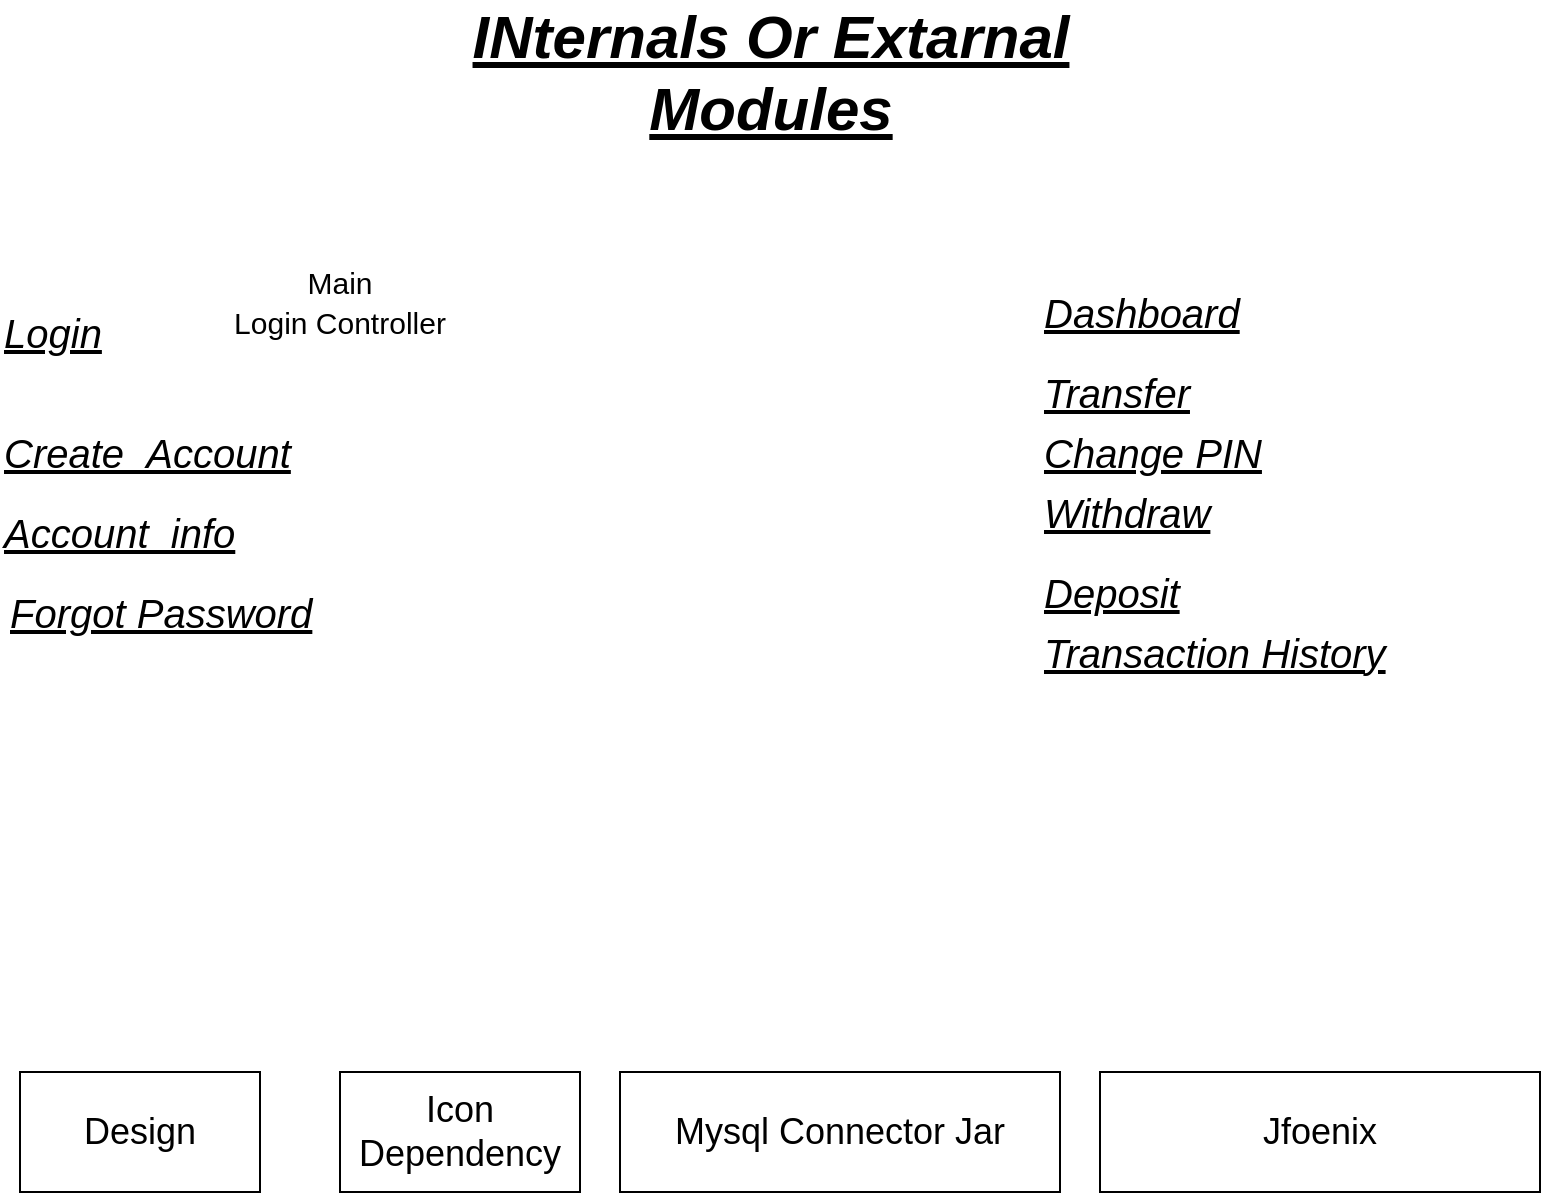 <mxfile version="14.2.7" type="github" pages="3">
  <diagram id="FY4AyKYjeqP6JOur4RlP" name="Modules">
    <mxGraphModel dx="1038" dy="1688" grid="1" gridSize="10" guides="1" tooltips="1" connect="1" arrows="1" fold="1" page="1" pageScale="1" pageWidth="850" pageHeight="1100" math="0" shadow="0">
      <root>
        <mxCell id="yMtR-0lKK_nuA-lEGf1q-0" />
        <mxCell id="yMtR-0lKK_nuA-lEGf1q-1" parent="yMtR-0lKK_nuA-lEGf1q-0" />
        <mxCell id="BqndH4RoPHpjn3X-rGJX-0" value="&lt;font style=&quot;font-size: 30px&quot;&gt;&lt;b&gt;&lt;i&gt;&lt;u&gt;INternals Or Extarnal Modules&lt;br&gt;&lt;/u&gt;&lt;/i&gt;&lt;/b&gt;&lt;/font&gt;" style="text;html=1;strokeColor=none;fillColor=none;align=center;verticalAlign=middle;whiteSpace=wrap;rounded=0;shadow=0;glass=0;" vertex="1" parent="yMtR-0lKK_nuA-lEGf1q-1">
          <mxGeometry x="223" y="-1000" width="405" height="60" as="geometry" />
        </mxCell>
        <mxCell id="W5hQnp4SYIXMdGLZ_UXA-0" value="&lt;font style=&quot;font-size: 20px&quot;&gt;&lt;i&gt;&lt;u&gt;Login&lt;/u&gt;&lt;/i&gt;&lt;/font&gt;" style="text;html=1;strokeColor=none;fillColor=none;align=left;verticalAlign=middle;whiteSpace=wrap;rounded=0;shadow=0;glass=0;" vertex="1" parent="yMtR-0lKK_nuA-lEGf1q-1">
          <mxGeometry x="40" y="-850" width="180" height="20" as="geometry" />
        </mxCell>
        <mxCell id="W5hQnp4SYIXMdGLZ_UXA-2" value="&lt;font style=&quot;font-size: 15px&quot;&gt;Main&lt;/font&gt;" style="text;html=1;strokeColor=none;fillColor=none;align=center;verticalAlign=middle;whiteSpace=wrap;rounded=0;shadow=0;glass=0;" vertex="1" parent="yMtR-0lKK_nuA-lEGf1q-1">
          <mxGeometry x="120" y="-875" width="180" height="20" as="geometry" />
        </mxCell>
        <mxCell id="W5hQnp4SYIXMdGLZ_UXA-3" value="&lt;font style=&quot;font-size: 15px&quot;&gt;Login Controller&lt;/font&gt;" style="text;html=1;strokeColor=none;fillColor=none;align=center;verticalAlign=middle;whiteSpace=wrap;rounded=0;shadow=0;glass=0;" vertex="1" parent="yMtR-0lKK_nuA-lEGf1q-1">
          <mxGeometry x="120" y="-855" width="180" height="20" as="geometry" />
        </mxCell>
        <mxCell id="W5hQnp4SYIXMdGLZ_UXA-4" value="&lt;font style=&quot;font-size: 20px&quot;&gt;&lt;i&gt;&lt;u&gt;Create_Account&lt;/u&gt;&lt;/i&gt;&lt;/font&gt;" style="text;html=1;strokeColor=none;fillColor=none;align=left;verticalAlign=middle;whiteSpace=wrap;rounded=0;shadow=0;glass=0;" vertex="1" parent="yMtR-0lKK_nuA-lEGf1q-1">
          <mxGeometry x="40" y="-790" width="180" height="20" as="geometry" />
        </mxCell>
        <mxCell id="W5hQnp4SYIXMdGLZ_UXA-5" value="&lt;font style=&quot;font-size: 20px&quot;&gt;&lt;u&gt;&lt;i&gt;Account_info&lt;/i&gt;&lt;/u&gt;&lt;/font&gt;" style="text;html=1;strokeColor=none;fillColor=none;align=left;verticalAlign=middle;whiteSpace=wrap;rounded=0;shadow=0;glass=0;" vertex="1" parent="yMtR-0lKK_nuA-lEGf1q-1">
          <mxGeometry x="40" y="-750" width="180" height="20" as="geometry" />
        </mxCell>
        <mxCell id="W5hQnp4SYIXMdGLZ_UXA-8" value="&lt;font style=&quot;font-size: 20px&quot;&gt;&lt;u&gt;&lt;i&gt;Change PIN&lt;/i&gt;&lt;/u&gt;&lt;/font&gt;" style="text;html=1;strokeColor=none;fillColor=none;align=left;verticalAlign=middle;whiteSpace=wrap;rounded=0;shadow=0;glass=0;" vertex="1" parent="yMtR-0lKK_nuA-lEGf1q-1">
          <mxGeometry x="560" y="-790" width="180" height="20" as="geometry" />
        </mxCell>
        <mxCell id="W5hQnp4SYIXMdGLZ_UXA-9" value="&lt;font style=&quot;font-size: 20px&quot;&gt;&lt;u&gt;&lt;i&gt;Forgot Password&lt;/i&gt;&lt;/u&gt;&lt;/font&gt;" style="text;html=1;strokeColor=none;fillColor=none;align=left;verticalAlign=middle;whiteSpace=wrap;rounded=0;shadow=0;glass=0;" vertex="1" parent="yMtR-0lKK_nuA-lEGf1q-1">
          <mxGeometry x="43" y="-710" width="180" height="20" as="geometry" />
        </mxCell>
        <mxCell id="W5hQnp4SYIXMdGLZ_UXA-10" value="&lt;font style=&quot;font-size: 20px&quot;&gt;&lt;u&gt;&lt;i&gt;Dashboard&lt;/i&gt;&lt;/u&gt;&lt;/font&gt;" style="text;html=1;strokeColor=none;fillColor=none;align=left;verticalAlign=middle;whiteSpace=wrap;rounded=0;shadow=0;glass=0;" vertex="1" parent="yMtR-0lKK_nuA-lEGf1q-1">
          <mxGeometry x="560" y="-860" width="180" height="20" as="geometry" />
        </mxCell>
        <mxCell id="W5hQnp4SYIXMdGLZ_UXA-11" value="&lt;font style=&quot;font-size: 20px&quot;&gt;&lt;u&gt;&lt;i&gt;Transfer&lt;/i&gt;&lt;/u&gt;&lt;/font&gt;" style="text;html=1;strokeColor=none;fillColor=none;align=left;verticalAlign=middle;whiteSpace=wrap;rounded=0;shadow=0;glass=0;" vertex="1" parent="yMtR-0lKK_nuA-lEGf1q-1">
          <mxGeometry x="560" y="-820" width="180" height="20" as="geometry" />
        </mxCell>
        <mxCell id="W5hQnp4SYIXMdGLZ_UXA-12" value="&lt;font style=&quot;font-size: 20px&quot;&gt;&lt;u&gt;&lt;i&gt;Withdraw&lt;/i&gt;&lt;/u&gt;&lt;/font&gt;" style="text;html=1;strokeColor=none;fillColor=none;align=left;verticalAlign=middle;whiteSpace=wrap;rounded=0;shadow=0;glass=0;" vertex="1" parent="yMtR-0lKK_nuA-lEGf1q-1">
          <mxGeometry x="560" y="-760" width="180" height="20" as="geometry" />
        </mxCell>
        <mxCell id="W5hQnp4SYIXMdGLZ_UXA-13" value="&lt;span style=&quot;font-size: 20px&quot;&gt;&lt;i&gt;&lt;u&gt;Deposit&lt;/u&gt;&lt;/i&gt;&lt;/span&gt;" style="text;html=1;strokeColor=none;fillColor=none;align=left;verticalAlign=middle;whiteSpace=wrap;rounded=0;shadow=0;glass=0;" vertex="1" parent="yMtR-0lKK_nuA-lEGf1q-1">
          <mxGeometry x="560" y="-720" width="180" height="20" as="geometry" />
        </mxCell>
        <mxCell id="W5hQnp4SYIXMdGLZ_UXA-14" value="&lt;span style=&quot;font-size: 20px&quot;&gt;&lt;i&gt;&lt;u&gt;Transaction History&lt;/u&gt;&lt;/i&gt;&lt;/span&gt;" style="text;html=1;strokeColor=none;fillColor=none;align=left;verticalAlign=middle;whiteSpace=wrap;rounded=0;shadow=0;glass=0;" vertex="1" parent="yMtR-0lKK_nuA-lEGf1q-1">
          <mxGeometry x="560" y="-690" width="180" height="20" as="geometry" />
        </mxCell>
        <mxCell id="W5hQnp4SYIXMdGLZ_UXA-19" value="&lt;font style=&quot;font-size: 18px&quot;&gt;Design&lt;/font&gt;" style="whiteSpace=wrap;html=1;shadow=0;glass=0;" vertex="1" parent="yMtR-0lKK_nuA-lEGf1q-1">
          <mxGeometry x="50" y="-470" width="120" height="60" as="geometry" />
        </mxCell>
        <mxCell id="W5hQnp4SYIXMdGLZ_UXA-20" value="&lt;span style=&quot;font-size: 18px&quot;&gt;Icon Dependency&lt;/span&gt;" style="whiteSpace=wrap;html=1;shadow=0;glass=0;" vertex="1" parent="yMtR-0lKK_nuA-lEGf1q-1">
          <mxGeometry x="210" y="-470" width="120" height="60" as="geometry" />
        </mxCell>
        <mxCell id="W5hQnp4SYIXMdGLZ_UXA-21" value="&lt;span style=&quot;font-size: 18px&quot;&gt;Mysql Connector Jar&lt;/span&gt;" style="whiteSpace=wrap;html=1;shadow=0;glass=0;" vertex="1" parent="yMtR-0lKK_nuA-lEGf1q-1">
          <mxGeometry x="350" y="-470" width="220" height="60" as="geometry" />
        </mxCell>
        <mxCell id="W5hQnp4SYIXMdGLZ_UXA-22" value="&lt;span style=&quot;font-size: 18px&quot;&gt;Jfoenix&lt;/span&gt;" style="whiteSpace=wrap;html=1;shadow=0;glass=0;" vertex="1" parent="yMtR-0lKK_nuA-lEGf1q-1">
          <mxGeometry x="590" y="-470" width="220" height="60" as="geometry" />
        </mxCell>
      </root>
    </mxGraphModel>
  </diagram>
  <diagram id="foXiLQ0Hu5L10Me9TeH2" name="Features">
    <mxGraphModel dx="1038" dy="1688" grid="1" gridSize="10" guides="1" tooltips="1" connect="1" arrows="1" fold="1" page="1" pageScale="1" pageWidth="850" pageHeight="1100" math="0" shadow="0">
      <root>
        <mxCell id="MCWdgLO1iPXOzNI1tE2P-0" />
        <mxCell id="MCWdgLO1iPXOzNI1tE2P-1" parent="MCWdgLO1iPXOzNI1tE2P-0" />
        <mxCell id="MCWdgLO1iPXOzNI1tE2P-2" value="&lt;font style=&quot;font-size: 20px&quot;&gt;Login&lt;/font&gt;" style="rounded=1;whiteSpace=wrap;html=1;shadow=0;glass=0;fillColor=none;gradientColor=#ffffff;" vertex="1" parent="MCWdgLO1iPXOzNI1tE2P-1">
          <mxGeometry x="40" y="200" width="200" height="30" as="geometry" />
        </mxCell>
        <mxCell id="MCWdgLO1iPXOzNI1tE2P-3" value="&lt;font style=&quot;font-size: 20px&quot;&gt;Logout&lt;/font&gt;" style="rounded=1;whiteSpace=wrap;html=1;shadow=0;glass=0;fillColor=none;gradientColor=#ffffff;" vertex="1" parent="MCWdgLO1iPXOzNI1tE2P-1">
          <mxGeometry x="330" y="200" width="200" height="30" as="geometry" />
        </mxCell>
        <mxCell id="MCWdgLO1iPXOzNI1tE2P-23" value="" style="edgeStyle=orthogonalEdgeStyle;rounded=0;orthogonalLoop=1;jettySize=auto;html=1;strokeColor=#FF0000;" edge="1" parent="MCWdgLO1iPXOzNI1tE2P-1" source="MCWdgLO1iPXOzNI1tE2P-4" target="MCWdgLO1iPXOzNI1tE2P-20">
          <mxGeometry relative="1" as="geometry" />
        </mxCell>
        <mxCell id="MCWdgLO1iPXOzNI1tE2P-4" value="&lt;font style=&quot;font-size: 20px&quot;&gt;&lt;b&gt;Input Validation&lt;/b&gt;&lt;/font&gt;" style="rounded=1;whiteSpace=wrap;html=1;shadow=0;glass=0;fillColor=none;gradientColor=#ffffff;" vertex="1" parent="MCWdgLO1iPXOzNI1tE2P-1">
          <mxGeometry x="280" y="390" width="320" height="50" as="geometry" />
        </mxCell>
        <mxCell id="MCWdgLO1iPXOzNI1tE2P-5" value="&lt;font style=&quot;font-size: 20px&quot;&gt;&lt;i&gt;&lt;b&gt;Image Upload&lt;/b&gt;&lt;/i&gt;&lt;/font&gt;" style="rounded=1;whiteSpace=wrap;html=1;shadow=0;glass=0;fillColor=none;gradientColor=#ffffff;" vertex="1" parent="MCWdgLO1iPXOzNI1tE2P-1">
          <mxGeometry x="280" y="510" width="320" height="60" as="geometry" />
        </mxCell>
        <mxCell id="MCWdgLO1iPXOzNI1tE2P-14" value="" style="edgeStyle=orthogonalEdgeStyle;rounded=0;orthogonalLoop=1;jettySize=auto;html=1;" edge="1" parent="MCWdgLO1iPXOzNI1tE2P-1" source="MCWdgLO1iPXOzNI1tE2P-6" target="MCWdgLO1iPXOzNI1tE2P-13">
          <mxGeometry relative="1" as="geometry" />
        </mxCell>
        <mxCell id="MCWdgLO1iPXOzNI1tE2P-6" value="&lt;span style=&quot;font-size: 20px&quot;&gt;&lt;b&gt;Account No. Auto Generated&lt;/b&gt;&lt;br&gt;&lt;/span&gt;" style="rounded=1;whiteSpace=wrap;html=1;shadow=0;glass=0;fillColor=none;gradientColor=#ffffff;" vertex="1" parent="MCWdgLO1iPXOzNI1tE2P-1">
          <mxGeometry x="280" y="330" width="320" height="50" as="geometry" />
        </mxCell>
        <mxCell id="MCWdgLO1iPXOzNI1tE2P-7" value="&lt;font style=&quot;font-size: 20px&quot;&gt;Password Recovery&lt;/font&gt;" style="rounded=1;whiteSpace=wrap;html=1;shadow=0;glass=0;fillColor=none;gradientColor=#ffffff;" vertex="1" parent="MCWdgLO1iPXOzNI1tE2P-1">
          <mxGeometry x="40" y="240" width="200" height="30" as="geometry" />
        </mxCell>
        <mxCell id="MCWdgLO1iPXOzNI1tE2P-8" value="&lt;font style=&quot;font-size: 20px&quot;&gt;PIN Change&lt;/font&gt;" style="rounded=1;whiteSpace=wrap;html=1;shadow=0;glass=0;fillColor=none;gradientColor=#ffffff;" vertex="1" parent="MCWdgLO1iPXOzNI1tE2P-1">
          <mxGeometry x="330" y="240" width="200" height="30" as="geometry" />
        </mxCell>
        <mxCell id="MCWdgLO1iPXOzNI1tE2P-10" value="&lt;font style=&quot;font-size: 20px&quot;&gt;Create New Account&lt;br&gt;&lt;/font&gt;" style="rounded=1;whiteSpace=wrap;html=1;shadow=0;glass=0;fillColor=none;" vertex="1" parent="MCWdgLO1iPXOzNI1tE2P-1">
          <mxGeometry x="40" y="320" width="210" height="260" as="geometry" />
        </mxCell>
        <mxCell id="MCWdgLO1iPXOzNI1tE2P-12" value="&lt;font style=&quot;font-size: 20px&quot;&gt;&lt;i&gt;&lt;b&gt;Date Picker&lt;/b&gt;&lt;/i&gt;&lt;/font&gt;" style="rounded=1;whiteSpace=wrap;html=1;shadow=0;glass=0;fillColor=none;gradientColor=#ffffff;" vertex="1" parent="MCWdgLO1iPXOzNI1tE2P-1">
          <mxGeometry x="280" y="450" width="320" height="50" as="geometry" />
        </mxCell>
        <mxCell id="MCWdgLO1iPXOzNI1tE2P-13" value="&lt;font style=&quot;font-size: 15px&quot;&gt;Duplicate Account&lt;/font&gt;" style="shape=parallelogram;perimeter=parallelogramPerimeter;whiteSpace=wrap;html=1;fixedSize=1;rounded=1;shadow=0;fillColor=none;gradientColor=#ffffff;glass=0;" vertex="1" parent="MCWdgLO1iPXOzNI1tE2P-1">
          <mxGeometry x="660" y="325" width="160" height="60" as="geometry" />
        </mxCell>
        <mxCell id="MCWdgLO1iPXOzNI1tE2P-17" value="" style="endArrow=none;html=1;strokeColor=#FF0000;" edge="1" parent="MCWdgLO1iPXOzNI1tE2P-1">
          <mxGeometry width="50" height="50" relative="1" as="geometry">
            <mxPoint x="690" y="410" as="sourcePoint" />
            <mxPoint x="810" y="290" as="targetPoint" />
          </mxGeometry>
        </mxCell>
        <mxCell id="MCWdgLO1iPXOzNI1tE2P-18" value="" style="endArrow=none;html=1;strokeColor=#FF0000;" edge="1" parent="MCWdgLO1iPXOzNI1tE2P-1">
          <mxGeometry width="50" height="50" relative="1" as="geometry">
            <mxPoint x="675" y="300" as="sourcePoint" />
            <mxPoint x="805" y="390" as="targetPoint" />
          </mxGeometry>
        </mxCell>
        <mxCell id="MCWdgLO1iPXOzNI1tE2P-20" value="&lt;font style=&quot;font-size: 15px&quot;&gt;Invalid Input&lt;br&gt;&lt;/font&gt;" style="shape=parallelogram;perimeter=parallelogramPerimeter;whiteSpace=wrap;html=1;fixedSize=1;rounded=1;shadow=0;fillColor=none;gradientColor=#ffffff;glass=0;" vertex="1" parent="MCWdgLO1iPXOzNI1tE2P-1">
          <mxGeometry x="650" y="415" width="160" height="25" as="geometry" />
        </mxCell>
        <mxCell id="MCWdgLO1iPXOzNI1tE2P-21" value="" style="endArrow=none;html=1;strokeColor=#FF0000;" edge="1" parent="MCWdgLO1iPXOzNI1tE2P-1">
          <mxGeometry width="50" height="50" relative="1" as="geometry">
            <mxPoint x="720" y="410" as="sourcePoint" />
            <mxPoint x="770" y="450" as="targetPoint" />
          </mxGeometry>
        </mxCell>
        <mxCell id="MCWdgLO1iPXOzNI1tE2P-22" value="" style="endArrow=none;html=1;strokeColor=#FF0000;" edge="1" parent="MCWdgLO1iPXOzNI1tE2P-1">
          <mxGeometry width="50" height="50" relative="1" as="geometry">
            <mxPoint x="700" y="450" as="sourcePoint" />
            <mxPoint x="770" y="400" as="targetPoint" />
          </mxGeometry>
        </mxCell>
        <mxCell id="MCWdgLO1iPXOzNI1tE2P-24" value="&lt;font style=&quot;font-size: 30px&quot;&gt;&lt;b&gt;&lt;i&gt;&lt;u&gt;Authentication&lt;/u&gt;&lt;/i&gt;&lt;/b&gt;&lt;/font&gt;" style="text;html=1;strokeColor=none;fillColor=none;align=center;verticalAlign=middle;whiteSpace=wrap;rounded=0;shadow=0;glass=0;" vertex="1" parent="MCWdgLO1iPXOzNI1tE2P-1">
          <mxGeometry x="300" y="100" width="250" height="20" as="geometry" />
        </mxCell>
        <mxCell id="MCWdgLO1iPXOzNI1tE2P-25" value="&lt;font style=&quot;font-size: 30px&quot;&gt;&lt;b&gt;&lt;i&gt;&lt;u&gt;Window Style&lt;/u&gt;&lt;/i&gt;&lt;/b&gt;&lt;/font&gt;" style="text;html=1;strokeColor=none;fillColor=none;align=center;verticalAlign=middle;whiteSpace=wrap;rounded=0;shadow=0;glass=0;" vertex="1" parent="MCWdgLO1iPXOzNI1tE2P-1">
          <mxGeometry x="300" y="-1070" width="250" height="20" as="geometry" />
        </mxCell>
        <mxCell id="MCWdgLO1iPXOzNI1tE2P-26" value="" style="rounded=0;whiteSpace=wrap;html=1;shadow=0;glass=0;fillColor=none;gradientColor=#ffffff;" vertex="1" parent="MCWdgLO1iPXOzNI1tE2P-1">
          <mxGeometry x="40" y="-990" width="770" height="480" as="geometry" />
        </mxCell>
        <mxCell id="MCWdgLO1iPXOzNI1tE2P-27" value="" style="rounded=0;whiteSpace=wrap;html=1;shadow=0;glass=0;fillColor=none;gradientColor=#ffffff;" vertex="1" parent="MCWdgLO1iPXOzNI1tE2P-1">
          <mxGeometry x="40" y="-990" width="770" height="50" as="geometry" />
        </mxCell>
        <mxCell id="MCWdgLO1iPXOzNI1tE2P-34" value="" style="endArrow=none;html=1;strokeColor=#FF0000;strokeWidth=3;" edge="1" parent="MCWdgLO1iPXOzNI1tE2P-1">
          <mxGeometry width="50" height="50" relative="1" as="geometry">
            <mxPoint x="710" y="-965.5" as="sourcePoint" />
            <mxPoint x="740" y="-965.5" as="targetPoint" />
          </mxGeometry>
        </mxCell>
        <mxCell id="MCWdgLO1iPXOzNI1tE2P-35" value="&lt;font style=&quot;font-size: 20px&quot;&gt;Hover Effect&lt;/font&gt;" style="rounded=1;whiteSpace=wrap;html=1;shadow=0;glass=0;fillColor=none;gradientColor=#ffffff;" vertex="1" parent="MCWdgLO1iPXOzNI1tE2P-1">
          <mxGeometry x="425" y="-920" width="260" height="50" as="geometry" />
        </mxCell>
        <mxCell id="MCWdgLO1iPXOzNI1tE2P-36" value="&lt;font style=&quot;font-size: 20px&quot;&gt;Button Styling&lt;/font&gt;" style="rounded=1;whiteSpace=wrap;html=1;shadow=0;glass=0;fillColor=none;gradientColor=#ffffff;" vertex="1" parent="MCWdgLO1iPXOzNI1tE2P-1">
          <mxGeometry x="425" y="-840" width="260" height="50" as="geometry" />
        </mxCell>
        <mxCell id="MCWdgLO1iPXOzNI1tE2P-37" value="&lt;span style=&quot;font-size: 20px&quot;&gt;Hand Cursor&lt;br&gt;Applied where Clickable&lt;br&gt;&lt;/span&gt;" style="rounded=1;whiteSpace=wrap;html=1;shadow=0;glass=0;fillColor=none;gradientColor=#ffffff;" vertex="1" parent="MCWdgLO1iPXOzNI1tE2P-1">
          <mxGeometry x="425" y="-760" width="260" height="70" as="geometry" />
        </mxCell>
        <mxCell id="MCWdgLO1iPXOzNI1tE2P-45" value="" style="edgeStyle=orthogonalEdgeStyle;rounded=0;orthogonalLoop=1;jettySize=auto;html=1;strokeColor=#FF0000;strokeWidth=1;entryX=0;entryY=0.25;entryDx=0;entryDy=0;" edge="1" parent="MCWdgLO1iPXOzNI1tE2P-1" source="MCWdgLO1iPXOzNI1tE2P-38" target="MCWdgLO1iPXOzNI1tE2P-35">
          <mxGeometry relative="1" as="geometry">
            <Array as="points">
              <mxPoint x="220" y="-890" />
              <mxPoint x="400" y="-890" />
              <mxPoint x="400" y="-907" />
            </Array>
          </mxGeometry>
        </mxCell>
        <mxCell id="MCWdgLO1iPXOzNI1tE2P-47" value="" style="edgeStyle=orthogonalEdgeStyle;rounded=0;orthogonalLoop=1;jettySize=auto;html=1;strokeColor=#FF0000;strokeWidth=1;entryX=0;entryY=0.5;entryDx=0;entryDy=0;" edge="1" parent="MCWdgLO1iPXOzNI1tE2P-1" source="MCWdgLO1iPXOzNI1tE2P-38" target="MCWdgLO1iPXOzNI1tE2P-37">
          <mxGeometry relative="1" as="geometry">
            <Array as="points">
              <mxPoint x="220" y="-725" />
            </Array>
          </mxGeometry>
        </mxCell>
        <mxCell id="MCWdgLO1iPXOzNI1tE2P-48" value="" style="edgeStyle=orthogonalEdgeStyle;rounded=0;orthogonalLoop=1;jettySize=auto;html=1;strokeColor=#FF0000;strokeWidth=1;" edge="1" parent="MCWdgLO1iPXOzNI1tE2P-1" source="MCWdgLO1iPXOzNI1tE2P-38" target="MCWdgLO1iPXOzNI1tE2P-36">
          <mxGeometry relative="1" as="geometry" />
        </mxCell>
        <mxCell id="MCWdgLO1iPXOzNI1tE2P-38" value="&lt;span style=&quot;font-size: 20px&quot;&gt;Micro Interactions&lt;br&gt;&lt;/span&gt;" style="rounded=1;whiteSpace=wrap;html=1;shadow=0;glass=0;fillColor=none;gradientColor=#ffffff;" vertex="1" parent="MCWdgLO1iPXOzNI1tE2P-1">
          <mxGeometry x="90" y="-840" width="260" height="70" as="geometry" />
        </mxCell>
        <mxCell id="MCWdgLO1iPXOzNI1tE2P-50" value="&lt;span style=&quot;font-size: 20px&quot;&gt;User Interactive Icons&lt;br&gt;&lt;/span&gt;" style="rounded=1;whiteSpace=wrap;html=1;shadow=0;glass=0;fillColor=#b1ddf0;strokeColor=#10739e;" vertex="1" parent="MCWdgLO1iPXOzNI1tE2P-1">
          <mxGeometry x="425" y="-670" width="260" height="70" as="geometry" />
        </mxCell>
        <mxCell id="MCWdgLO1iPXOzNI1tE2P-51" value="" style="endArrow=none;html=1;strokeWidth=3;strokeColor=#FF0000;" edge="1" parent="MCWdgLO1iPXOzNI1tE2P-1">
          <mxGeometry width="50" height="50" relative="1" as="geometry">
            <mxPoint x="760" y="-955" as="sourcePoint" />
            <mxPoint x="780" y="-975" as="targetPoint" />
          </mxGeometry>
        </mxCell>
        <mxCell id="MCWdgLO1iPXOzNI1tE2P-52" value="" style="endArrow=none;html=1;strokeWidth=3;strokeColor=#FF0000;" edge="1" parent="MCWdgLO1iPXOzNI1tE2P-1">
          <mxGeometry width="50" height="50" relative="1" as="geometry">
            <mxPoint x="760" y="-975" as="sourcePoint" />
            <mxPoint x="780" y="-955" as="targetPoint" />
          </mxGeometry>
        </mxCell>
      </root>
    </mxGraphModel>
  </diagram>
  <diagram id="ae22o531-B_NpIBhE5pf" name="Auth">
    <mxGraphModel dx="1038" dy="540" grid="1" gridSize="10" guides="1" tooltips="1" connect="1" arrows="1" fold="1" page="1" pageScale="1" pageWidth="850" pageHeight="1100" math="0" shadow="0">
      <root>
        <mxCell id="0" />
        <mxCell id="1" parent="0" />
        <mxCell id="Li3oyaO3AYFAAMPyQhSw-8" value="" style="rounded=0;whiteSpace=wrap;html=1;shadow=0;glass=0;fillColor=none;" parent="1" vertex="1">
          <mxGeometry x="440" width="410" height="700" as="geometry" />
        </mxCell>
        <mxCell id="Li3oyaO3AYFAAMPyQhSw-9" value="" style="rounded=0;whiteSpace=wrap;html=1;shadow=0;glass=0;fillColor=none;" parent="1" vertex="1">
          <mxGeometry width="400" height="320" as="geometry" />
        </mxCell>
        <mxCell id="Li3oyaO3AYFAAMPyQhSw-10" value="Account No." style="rounded=1;whiteSpace=wrap;html=1;shadow=0;glass=0;fillColor=none;gradientColor=#ffffff;align=left;" parent="1" vertex="1">
          <mxGeometry x="40" y="40" width="320" height="40" as="geometry" />
        </mxCell>
        <mxCell id="Li3oyaO3AYFAAMPyQhSw-11" value="PIN" style="rounded=1;whiteSpace=wrap;html=1;shadow=0;glass=0;fillColor=none;gradientColor=#ffffff;align=left;" parent="1" vertex="1">
          <mxGeometry x="40" y="90" width="320" height="40" as="geometry" />
        </mxCell>
        <mxCell id="Li3oyaO3AYFAAMPyQhSw-12" value="Login" style="rounded=1;whiteSpace=wrap;html=1;shadow=0;glass=0;fillColor=none;" parent="1" vertex="1">
          <mxGeometry x="120" y="190" width="160" height="40" as="geometry" />
        </mxCell>
        <mxCell id="Li3oyaO3AYFAAMPyQhSw-13" value="Create Account" style="rounded=1;whiteSpace=wrap;html=1;shadow=0;glass=0;fillColor=#dae8fc;strokeColor=#6c8ebf;gradientColor=#7ea6e0;" parent="1" vertex="1">
          <mxGeometry x="120" y="240" width="160" height="40" as="geometry" />
        </mxCell>
        <mxCell id="Li3oyaO3AYFAAMPyQhSw-14" value="&lt;b&gt;Forgot Password?&lt;/b&gt;" style="text;html=1;strokeColor=none;fillColor=none;align=center;verticalAlign=middle;whiteSpace=wrap;rounded=0;shadow=0;glass=0;" parent="1" vertex="1">
          <mxGeometry x="250" y="150" width="110" height="20" as="geometry" />
        </mxCell>
        <mxCell id="Li3oyaO3AYFAAMPyQhSw-15" value="&lt;font style=&quot;font-size: 20px&quot; color=&quot;#7f00ff&quot;&gt;516511&lt;/font&gt;" style="rounded=1;whiteSpace=wrap;html=1;shadow=0;glass=0;fillColor=none;gradientColor=#ffffff;align=left;" parent="1" vertex="1">
          <mxGeometry x="480" y="100" width="320" height="40" as="geometry" />
        </mxCell>
        <mxCell id="Li3oyaO3AYFAAMPyQhSw-16" value="&lt;font style=&quot;font-size: 30px&quot;&gt;Register&lt;/font&gt;" style="text;html=1;strokeColor=none;fillColor=none;align=center;verticalAlign=middle;whiteSpace=wrap;rounded=0;shadow=0;glass=0;" parent="1" vertex="1">
          <mxGeometry x="575" y="40" width="130" height="20" as="geometry" />
        </mxCell>
        <mxCell id="Li3oyaO3AYFAAMPyQhSw-17" value="password" style="rounded=1;whiteSpace=wrap;html=1;shadow=0;glass=0;fillColor=none;gradientColor=#ffffff;align=left;" parent="1" vertex="1">
          <mxGeometry x="480" y="150" width="320" height="40" as="geometry" />
        </mxCell>
        <mxCell id="Li3oyaO3AYFAAMPyQhSw-18" value="Date of Birth" style="rounded=1;whiteSpace=wrap;html=1;shadow=0;glass=0;fillColor=none;gradientColor=#ffffff;align=left;" parent="1" vertex="1">
          <mxGeometry x="480" y="200" width="320" height="40" as="geometry" />
        </mxCell>
        <mxCell id="Li3oyaO3AYFAAMPyQhSw-19" value="Security Questions" style="rounded=1;whiteSpace=wrap;html=1;shadow=0;glass=0;fillColor=none;gradientColor=#ffffff;align=left;" parent="1" vertex="1">
          <mxGeometry x="480" y="250" width="320" height="40" as="geometry" />
        </mxCell>
        <mxCell id="Li3oyaO3AYFAAMPyQhSw-23" value="" style="endArrow=classic;html=1;exitX=0.437;exitY=1;exitDx=0;exitDy=0;exitPerimeter=0;entryX=-0.009;entryY=0.673;entryDx=0;entryDy=0;entryPerimeter=0;" parent="1" source="Li3oyaO3AYFAAMPyQhSw-9" target="Li3oyaO3AYFAAMPyQhSw-8" edge="1">
          <mxGeometry width="50" height="50" relative="1" as="geometry">
            <mxPoint x="400" y="440" as="sourcePoint" />
            <mxPoint x="430" y="480" as="targetPoint" />
            <Array as="points">
              <mxPoint x="175" y="470" />
            </Array>
          </mxGeometry>
        </mxCell>
        <mxCell id="Li3oyaO3AYFAAMPyQhSw-24" value="xyz" style="rounded=1;whiteSpace=wrap;html=1;shadow=0;glass=0;fillColor=none;gradientColor=#ffffff;align=left;" parent="1" vertex="1">
          <mxGeometry x="480" y="300" width="320" height="40" as="geometry" />
        </mxCell>
        <mxCell id="Li3oyaO3AYFAAMPyQhSw-25" value="xyz" style="rounded=1;whiteSpace=wrap;html=1;shadow=0;glass=0;fillColor=none;gradientColor=#ffffff;align=left;" parent="1" vertex="1">
          <mxGeometry x="480" y="350" width="320" height="40" as="geometry" />
        </mxCell>
        <mxCell id="Li3oyaO3AYFAAMPyQhSw-26" value="xyz" style="rounded=1;whiteSpace=wrap;html=1;shadow=0;glass=0;fillColor=none;gradientColor=#ffffff;align=left;" parent="1" vertex="1">
          <mxGeometry x="480" y="400" width="320" height="40" as="geometry" />
        </mxCell>
        <mxCell id="Li3oyaO3AYFAAMPyQhSw-27" value="xyz" style="rounded=1;whiteSpace=wrap;html=1;shadow=0;glass=0;fillColor=none;gradientColor=#ffffff;align=left;" parent="1" vertex="1">
          <mxGeometry x="480" y="450" width="320" height="40" as="geometry" />
        </mxCell>
        <mxCell id="Li3oyaO3AYFAAMPyQhSw-28" value="xyz" style="rounded=1;whiteSpace=wrap;html=1;shadow=0;glass=0;fillColor=none;gradientColor=#ffffff;align=left;" parent="1" vertex="1">
          <mxGeometry x="480" y="500" width="320" height="40" as="geometry" />
        </mxCell>
        <mxCell id="Li3oyaO3AYFAAMPyQhSw-29" value="&lt;font style=&quot;font-size: 20px&quot;&gt;Create Account&lt;/font&gt;" style="rounded=1;whiteSpace=wrap;html=1;shadow=0;glass=0;fillColor=none;gradientColor=#ffffff;align=center;" parent="1" vertex="1">
          <mxGeometry x="560" y="620" width="160" height="40" as="geometry" />
        </mxCell>
        <mxCell id="Li3oyaO3AYFAAMPyQhSw-30" value="" style="rounded=0;whiteSpace=wrap;html=1;shadow=0;glass=0;fillColor=none;" parent="1" vertex="1">
          <mxGeometry y="550" width="400" height="370" as="geometry" />
        </mxCell>
        <mxCell id="Li3oyaO3AYFAAMPyQhSw-34" value="Account No." style="rounded=1;whiteSpace=wrap;html=1;shadow=0;glass=0;fillColor=none;gradientColor=#ffffff;align=left;" parent="1" vertex="1">
          <mxGeometry x="40" y="640" width="320" height="40" as="geometry" />
        </mxCell>
        <mxCell id="Li3oyaO3AYFAAMPyQhSw-35" value="Security Question" style="rounded=1;whiteSpace=wrap;html=1;shadow=0;glass=0;fillColor=none;gradientColor=#ffffff;align=left;" parent="1" vertex="1">
          <mxGeometry x="40" y="700" width="320" height="40" as="geometry" />
        </mxCell>
        <mxCell id="Li3oyaO3AYFAAMPyQhSw-36" value="Answer" style="rounded=1;whiteSpace=wrap;html=1;shadow=0;glass=0;fillColor=none;gradientColor=#ffffff;align=left;" parent="1" vertex="1">
          <mxGeometry x="40" y="760" width="320" height="40" as="geometry" />
        </mxCell>
        <mxCell id="Li3oyaO3AYFAAMPyQhSw-37" value="&lt;font style=&quot;font-size: 20px&quot;&gt;&lt;b&gt;Recover Password&lt;/b&gt;&lt;/font&gt;" style="rounded=1;whiteSpace=wrap;html=1;shadow=0;glass=0;fillColor=none;gradientColor=#ffffff;align=center;" parent="1" vertex="1">
          <mxGeometry x="105" y="830" width="190" height="40" as="geometry" />
        </mxCell>
        <mxCell id="Li3oyaO3AYFAAMPyQhSw-38" value="&lt;font style=&quot;font-size: 30px&quot;&gt;&lt;b&gt;&lt;i&gt;Password Recovery&lt;/i&gt;&lt;/b&gt;&lt;/font&gt;" style="text;html=1;strokeColor=none;fillColor=none;align=center;verticalAlign=middle;whiteSpace=wrap;rounded=0;shadow=0;glass=0;" parent="1" vertex="1">
          <mxGeometry x="40" y="590" width="310" height="20" as="geometry" />
        </mxCell>
      </root>
    </mxGraphModel>
  </diagram>
</mxfile>
